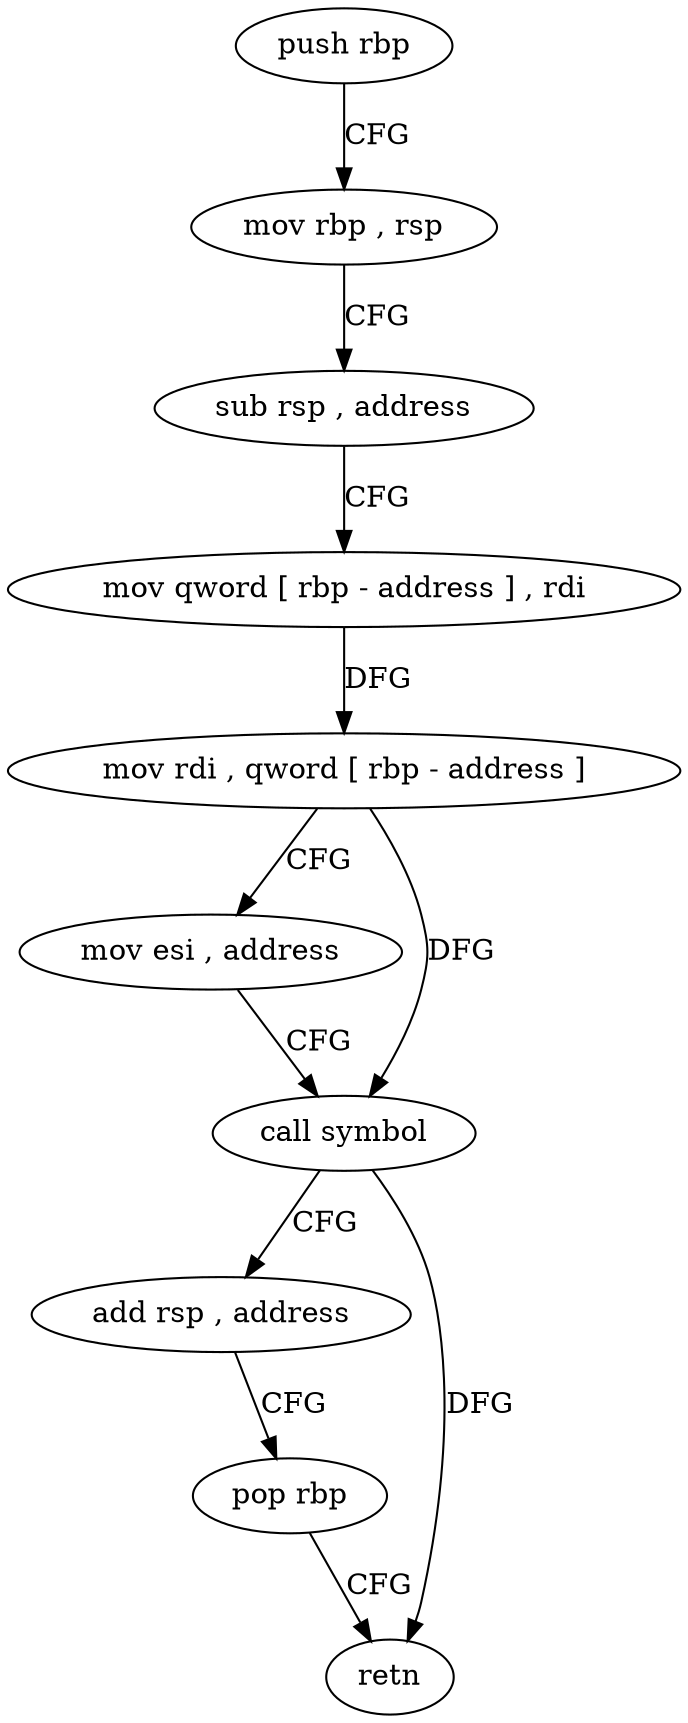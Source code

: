 digraph "func" {
"4218752" [label = "push rbp" ]
"4218753" [label = "mov rbp , rsp" ]
"4218756" [label = "sub rsp , address" ]
"4218760" [label = "mov qword [ rbp - address ] , rdi" ]
"4218764" [label = "mov rdi , qword [ rbp - address ]" ]
"4218768" [label = "mov esi , address" ]
"4218773" [label = "call symbol" ]
"4218778" [label = "add rsp , address" ]
"4218782" [label = "pop rbp" ]
"4218783" [label = "retn" ]
"4218752" -> "4218753" [ label = "CFG" ]
"4218753" -> "4218756" [ label = "CFG" ]
"4218756" -> "4218760" [ label = "CFG" ]
"4218760" -> "4218764" [ label = "DFG" ]
"4218764" -> "4218768" [ label = "CFG" ]
"4218764" -> "4218773" [ label = "DFG" ]
"4218768" -> "4218773" [ label = "CFG" ]
"4218773" -> "4218778" [ label = "CFG" ]
"4218773" -> "4218783" [ label = "DFG" ]
"4218778" -> "4218782" [ label = "CFG" ]
"4218782" -> "4218783" [ label = "CFG" ]
}
